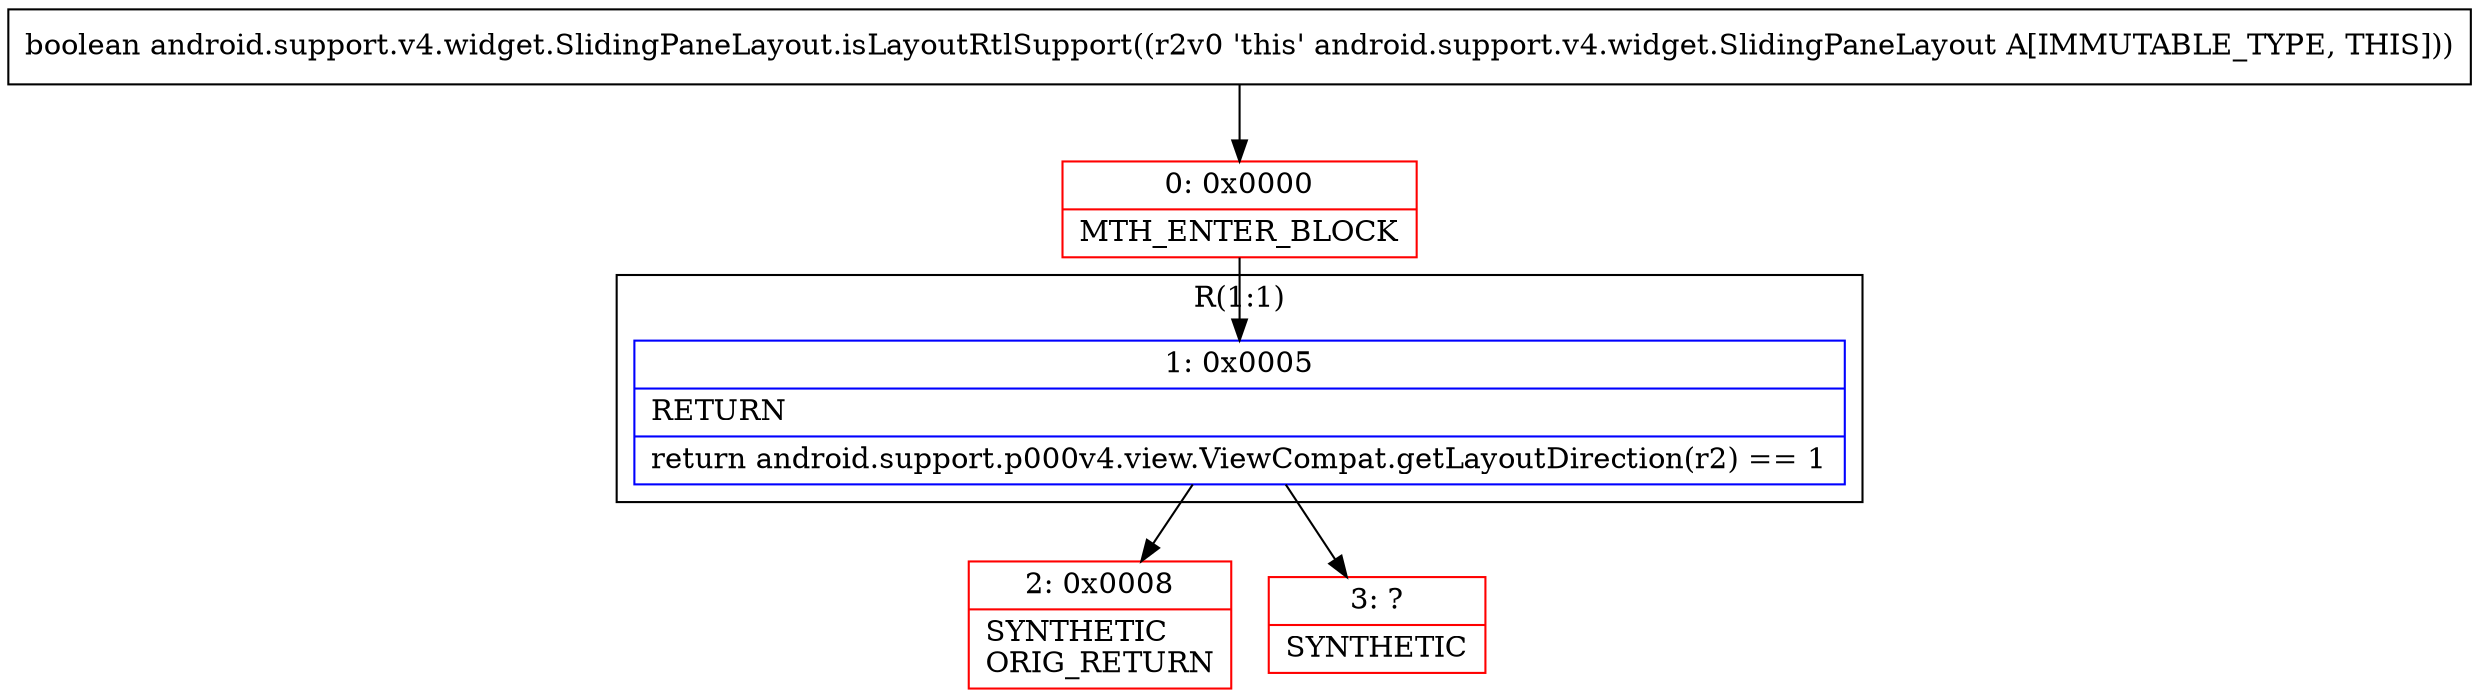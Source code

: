 digraph "CFG forandroid.support.v4.widget.SlidingPaneLayout.isLayoutRtlSupport()Z" {
subgraph cluster_Region_1710474562 {
label = "R(1:1)";
node [shape=record,color=blue];
Node_1 [shape=record,label="{1\:\ 0x0005|RETURN\l|return android.support.p000v4.view.ViewCompat.getLayoutDirection(r2) == 1\l}"];
}
Node_0 [shape=record,color=red,label="{0\:\ 0x0000|MTH_ENTER_BLOCK\l}"];
Node_2 [shape=record,color=red,label="{2\:\ 0x0008|SYNTHETIC\lORIG_RETURN\l}"];
Node_3 [shape=record,color=red,label="{3\:\ ?|SYNTHETIC\l}"];
MethodNode[shape=record,label="{boolean android.support.v4.widget.SlidingPaneLayout.isLayoutRtlSupport((r2v0 'this' android.support.v4.widget.SlidingPaneLayout A[IMMUTABLE_TYPE, THIS])) }"];
MethodNode -> Node_0;
Node_1 -> Node_2;
Node_1 -> Node_3;
Node_0 -> Node_1;
}

